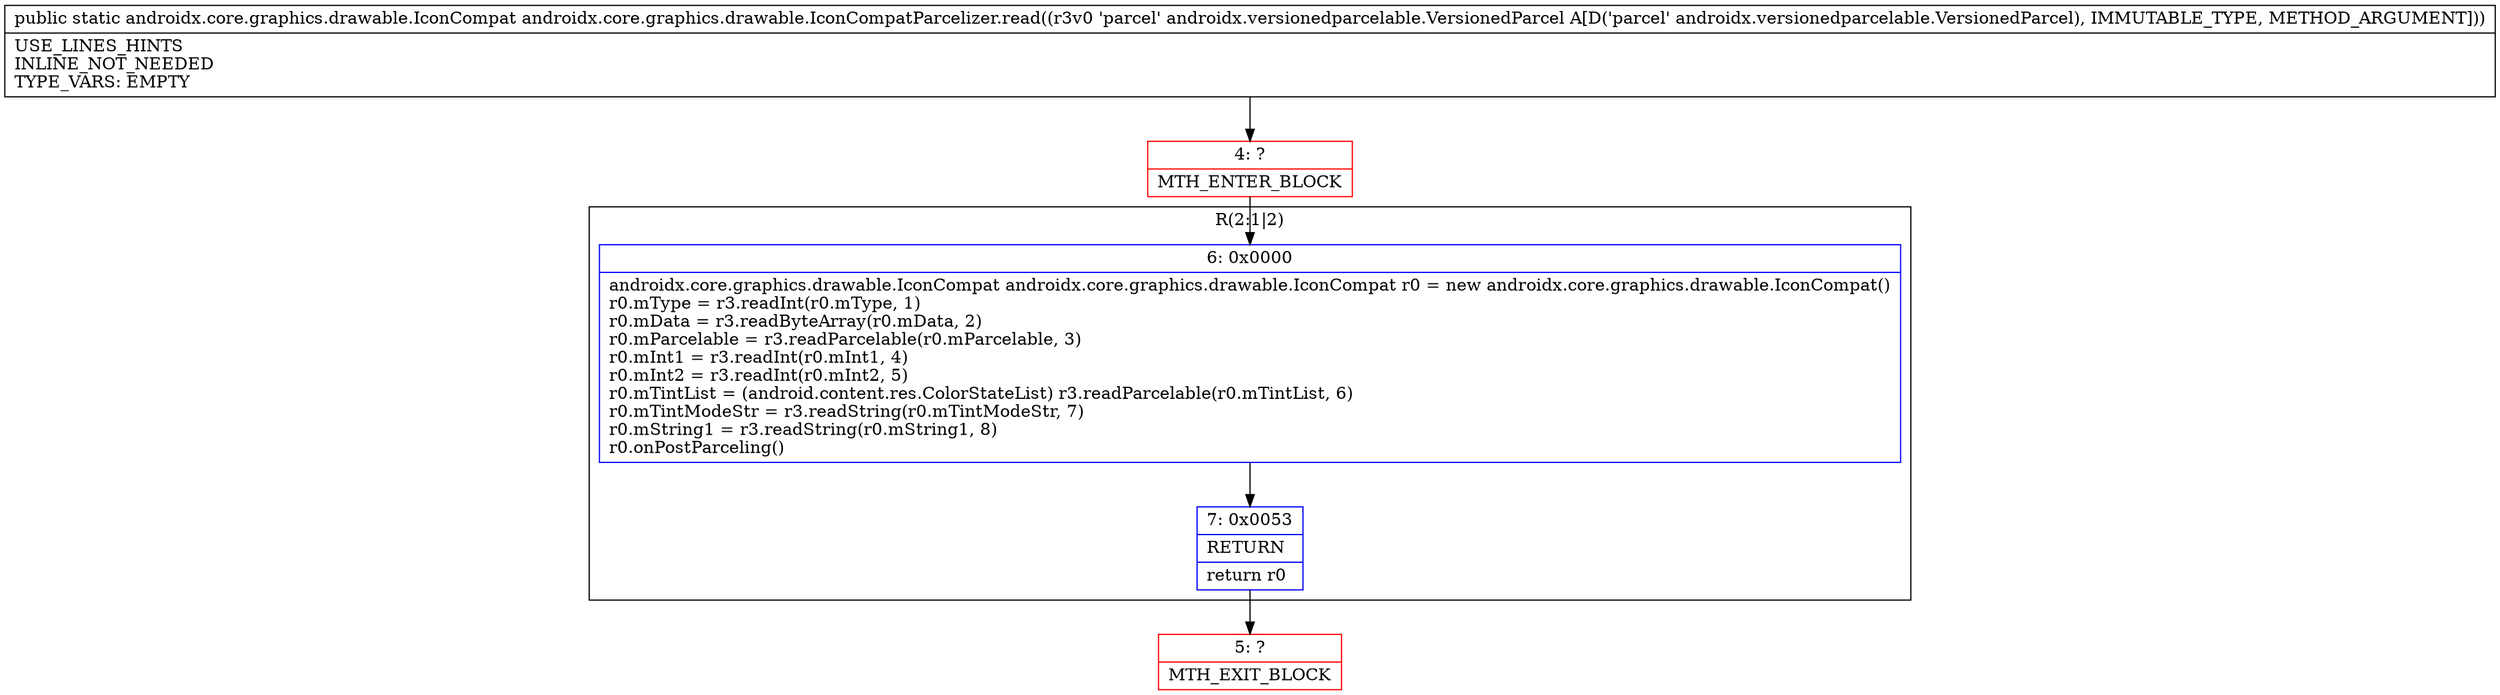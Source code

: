 digraph "CFG forandroidx.core.graphics.drawable.IconCompatParcelizer.read(Landroidx\/versionedparcelable\/VersionedParcel;)Landroidx\/core\/graphics\/drawable\/IconCompat;" {
subgraph cluster_Region_987118271 {
label = "R(2:1|2)";
node [shape=record,color=blue];
Node_6 [shape=record,label="{6\:\ 0x0000|androidx.core.graphics.drawable.IconCompat androidx.core.graphics.drawable.IconCompat r0 = new androidx.core.graphics.drawable.IconCompat()\lr0.mType = r3.readInt(r0.mType, 1)\lr0.mData = r3.readByteArray(r0.mData, 2)\lr0.mParcelable = r3.readParcelable(r0.mParcelable, 3)\lr0.mInt1 = r3.readInt(r0.mInt1, 4)\lr0.mInt2 = r3.readInt(r0.mInt2, 5)\lr0.mTintList = (android.content.res.ColorStateList) r3.readParcelable(r0.mTintList, 6)\lr0.mTintModeStr = r3.readString(r0.mTintModeStr, 7)\lr0.mString1 = r3.readString(r0.mString1, 8)\lr0.onPostParceling()\l}"];
Node_7 [shape=record,label="{7\:\ 0x0053|RETURN\l|return r0\l}"];
}
Node_4 [shape=record,color=red,label="{4\:\ ?|MTH_ENTER_BLOCK\l}"];
Node_5 [shape=record,color=red,label="{5\:\ ?|MTH_EXIT_BLOCK\l}"];
MethodNode[shape=record,label="{public static androidx.core.graphics.drawable.IconCompat androidx.core.graphics.drawable.IconCompatParcelizer.read((r3v0 'parcel' androidx.versionedparcelable.VersionedParcel A[D('parcel' androidx.versionedparcelable.VersionedParcel), IMMUTABLE_TYPE, METHOD_ARGUMENT]))  | USE_LINES_HINTS\lINLINE_NOT_NEEDED\lTYPE_VARS: EMPTY\l}"];
MethodNode -> Node_4;Node_6 -> Node_7;
Node_7 -> Node_5;
Node_4 -> Node_6;
}

